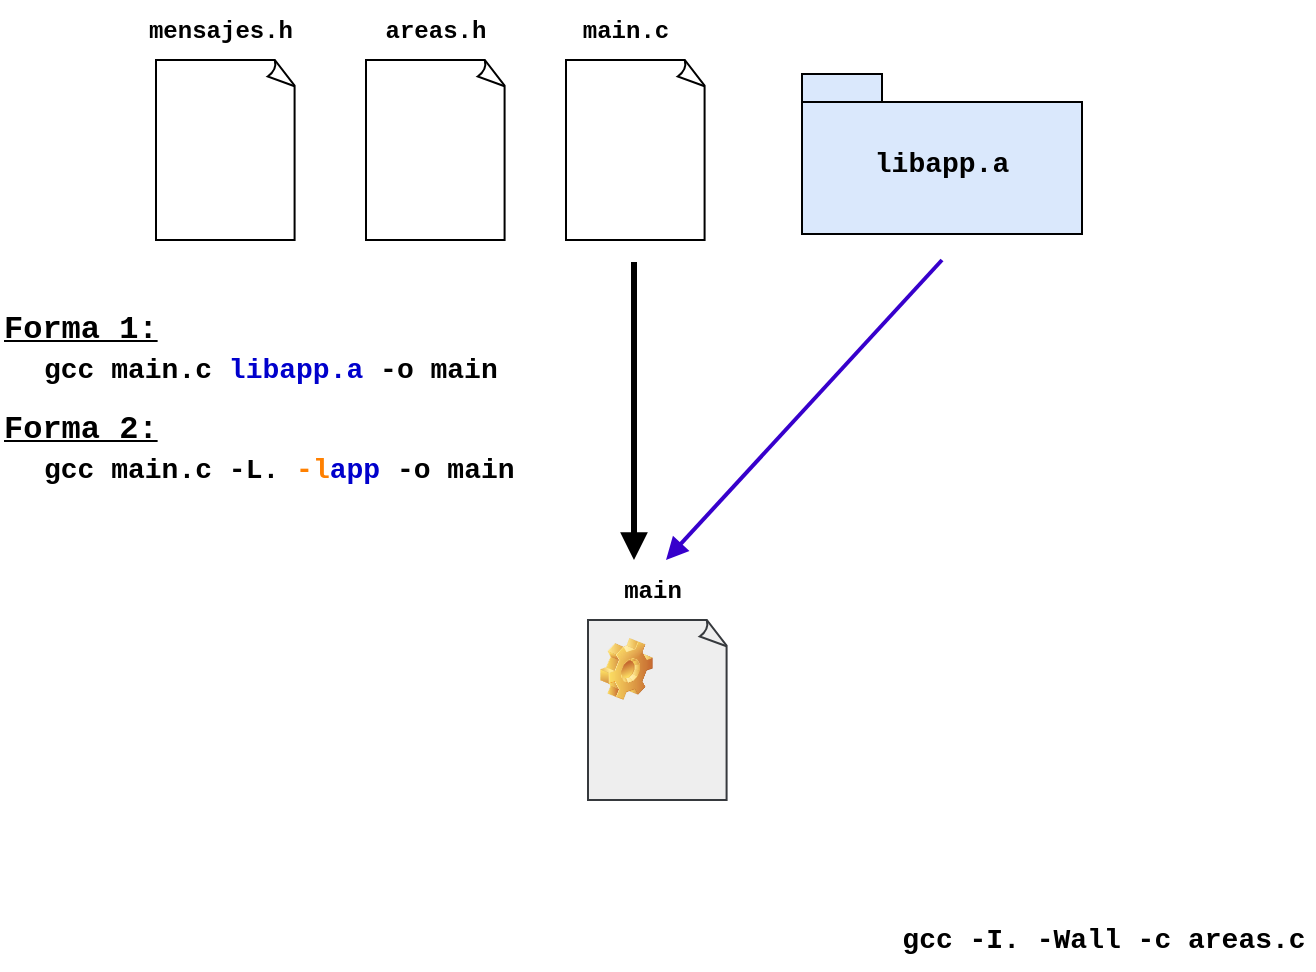 <mxfile version="24.6.4" type="device">
  <diagram name="Página-1" id="LsDu3u4bDJq17SXWeaOr">
    <mxGraphModel dx="880" dy="532" grid="1" gridSize="10" guides="1" tooltips="1" connect="1" arrows="1" fold="1" page="1" pageScale="1" pageWidth="827" pageHeight="1169" math="0" shadow="0">
      <root>
        <mxCell id="0" />
        <mxCell id="1" parent="0" />
        <mxCell id="Lz73GD6M7uqh9QbwLpAi-1" value="" style="whiteSpace=wrap;html=1;shape=mxgraph.basic.document" parent="1" vertex="1">
          <mxGeometry x="270" y="130" width="70" height="90" as="geometry" />
        </mxCell>
        <mxCell id="Lz73GD6M7uqh9QbwLpAi-4" value="&lt;font face=&quot;Courier New&quot;&gt;&lt;b&gt;areas.h&lt;/b&gt;&lt;/font&gt;" style="text;html=1;align=center;verticalAlign=middle;whiteSpace=wrap;rounded=0;" parent="1" vertex="1">
          <mxGeometry x="275" y="100" width="60" height="30" as="geometry" />
        </mxCell>
        <mxCell id="Lz73GD6M7uqh9QbwLpAi-5" value="&lt;font face=&quot;Courier New&quot;&gt;&lt;b&gt;main.c&lt;/b&gt;&lt;/font&gt;" style="text;html=1;align=center;verticalAlign=middle;whiteSpace=wrap;rounded=0;" parent="1" vertex="1">
          <mxGeometry x="370" y="100" width="60" height="30" as="geometry" />
        </mxCell>
        <mxCell id="Lz73GD6M7uqh9QbwLpAi-6" value="" style="whiteSpace=wrap;html=1;shape=mxgraph.basic.document" parent="1" vertex="1">
          <mxGeometry x="370" y="130" width="70" height="90" as="geometry" />
        </mxCell>
        <mxCell id="Lz73GD6M7uqh9QbwLpAi-7" value="" style="whiteSpace=wrap;html=1;shape=mxgraph.basic.document;fillColor=#eeeeee;strokeColor=#36393d;" parent="1" vertex="1">
          <mxGeometry x="381" y="410" width="70" height="90" as="geometry" />
        </mxCell>
        <mxCell id="Lz73GD6M7uqh9QbwLpAi-8" value="&lt;font face=&quot;Courier New&quot;&gt;&lt;b&gt;main&lt;/b&gt;&lt;/font&gt;" style="text;html=1;align=center;verticalAlign=middle;whiteSpace=wrap;rounded=0;" parent="1" vertex="1">
          <mxGeometry x="376" y="380" width="75" height="30" as="geometry" />
        </mxCell>
        <mxCell id="Lz73GD6M7uqh9QbwLpAi-10" value="" style="whiteSpace=wrap;html=1;shape=mxgraph.basic.document" parent="1" vertex="1">
          <mxGeometry x="165" y="130" width="70" height="90" as="geometry" />
        </mxCell>
        <mxCell id="Lz73GD6M7uqh9QbwLpAi-11" value="&lt;font face=&quot;Courier New&quot;&gt;&lt;b&gt;mensajes.h&lt;/b&gt;&lt;/font&gt;" style="text;html=1;align=center;verticalAlign=middle;whiteSpace=wrap;rounded=0;" parent="1" vertex="1">
          <mxGeometry x="160" y="100" width="75" height="30" as="geometry" />
        </mxCell>
        <mxCell id="Lz73GD6M7uqh9QbwLpAi-20" value="&lt;font size=&quot;1&quot; face=&quot;Courier New&quot;&gt;&lt;b style=&quot;font-size: 14px;&quot;&gt;gcc -I. -Wall -c areas.c&lt;/b&gt;&lt;/font&gt;" style="text;html=1;align=center;verticalAlign=middle;whiteSpace=wrap;rounded=0;" parent="1" vertex="1">
          <mxGeometry x="534" y="555" width="210" height="30" as="geometry" />
        </mxCell>
        <mxCell id="Lz73GD6M7uqh9QbwLpAi-21" value="" style="endArrow=block;html=1;rounded=0;strokeWidth=3;endFill=1;" parent="1" edge="1">
          <mxGeometry width="50" height="50" relative="1" as="geometry">
            <mxPoint x="404" y="231" as="sourcePoint" />
            <mxPoint x="404" y="380" as="targetPoint" />
          </mxGeometry>
        </mxCell>
        <mxCell id="Z1H2_QF8buFFtJ1Y_AMF-4" value="" style="endArrow=block;html=1;rounded=0;strokeWidth=2;endFill=1;fillColor=#6a00ff;strokeColor=#3700CC;" parent="1" edge="1">
          <mxGeometry width="50" height="50" relative="1" as="geometry">
            <mxPoint x="558" y="230" as="sourcePoint" />
            <mxPoint x="420" y="380" as="targetPoint" />
          </mxGeometry>
        </mxCell>
        <mxCell id="Z1H2_QF8buFFtJ1Y_AMF-6" value="&lt;font face=&quot;Courier New&quot;&gt;&lt;span style=&quot;font-size: 14px;&quot;&gt;libapp.a&lt;/span&gt;&lt;/font&gt;" style="shape=folder;fontStyle=1;spacingTop=10;tabWidth=40;tabHeight=14;tabPosition=left;html=1;whiteSpace=wrap;fillColor=#dae8fc;strokeColor=#000000;" parent="1" vertex="1">
          <mxGeometry x="488" y="137" width="140" height="80" as="geometry" />
        </mxCell>
        <mxCell id="Z1H2_QF8buFFtJ1Y_AMF-7" value="&lt;div&gt;&lt;font face=&quot;Courier New&quot;&gt;&lt;span style=&quot;font-size: 14px;&quot;&gt;&lt;b&gt;gcc main.c&amp;nbsp;&lt;/b&gt;&lt;font style=&quot;&quot; color=&quot;#0000cc&quot;&gt;&lt;b&gt;libapp.a&lt;/b&gt;&lt;/font&gt;&lt;b&gt;&amp;nbsp;-o main&lt;/b&gt;&lt;/span&gt;&lt;/font&gt;&lt;/div&gt;" style="text;html=1;align=left;verticalAlign=middle;whiteSpace=wrap;rounded=0;" parent="1" vertex="1">
          <mxGeometry x="107" y="270" width="253" height="30" as="geometry" />
        </mxCell>
        <mxCell id="wkpg923DlJ2MD9NkzOno-1" value="" style="shape=image;html=1;verticalLabelPosition=bottom;verticalAlign=top;imageAspect=1;aspect=fixed;image=img/clipart/Gear_128x128.png" vertex="1" parent="1">
          <mxGeometry x="387" y="419" width="26.43" height="31" as="geometry" />
        </mxCell>
        <mxCell id="wkpg923DlJ2MD9NkzOno-2" value="&lt;div&gt;&lt;font face=&quot;Courier New&quot;&gt;&lt;span style=&quot;font-size: 14px;&quot;&gt;&lt;b&gt;gcc main.c -L. &lt;font color=&quot;#ff8000&quot;&gt;-&lt;/font&gt;&lt;/b&gt;&lt;b style=&quot;&quot;&gt;&lt;font color=&quot;#ff8000&quot;&gt;l&lt;/font&gt;&lt;font color=&quot;#0000cc&quot;&gt;app&lt;/font&gt;&lt;/b&gt;&lt;b&gt;&amp;nbsp;-o main&lt;/b&gt;&lt;/span&gt;&lt;/font&gt;&lt;/div&gt;" style="text;html=1;align=left;verticalAlign=middle;whiteSpace=wrap;rounded=0;" vertex="1" parent="1">
          <mxGeometry x="107" y="320" width="253" height="30" as="geometry" />
        </mxCell>
        <mxCell id="wkpg923DlJ2MD9NkzOno-3" value="&lt;div&gt;&lt;font size=&quot;1&quot; face=&quot;Courier New&quot;&gt;&lt;b style=&quot;font-size: 16px;&quot;&gt;&lt;u&gt;Forma 1:&lt;/u&gt;&lt;/b&gt;&lt;/font&gt;&lt;/div&gt;" style="text;html=1;align=left;verticalAlign=middle;whiteSpace=wrap;rounded=0;" vertex="1" parent="1">
          <mxGeometry x="87" y="250" width="90" height="30" as="geometry" />
        </mxCell>
        <mxCell id="wkpg923DlJ2MD9NkzOno-4" value="&lt;div&gt;&lt;font size=&quot;1&quot; face=&quot;Courier New&quot;&gt;&lt;b style=&quot;font-size: 16px;&quot;&gt;&lt;u&gt;Forma 2:&lt;/u&gt;&lt;/b&gt;&lt;/font&gt;&lt;/div&gt;" style="text;html=1;align=left;verticalAlign=middle;whiteSpace=wrap;rounded=0;" vertex="1" parent="1">
          <mxGeometry x="87" y="300" width="90" height="30" as="geometry" />
        </mxCell>
      </root>
    </mxGraphModel>
  </diagram>
</mxfile>
